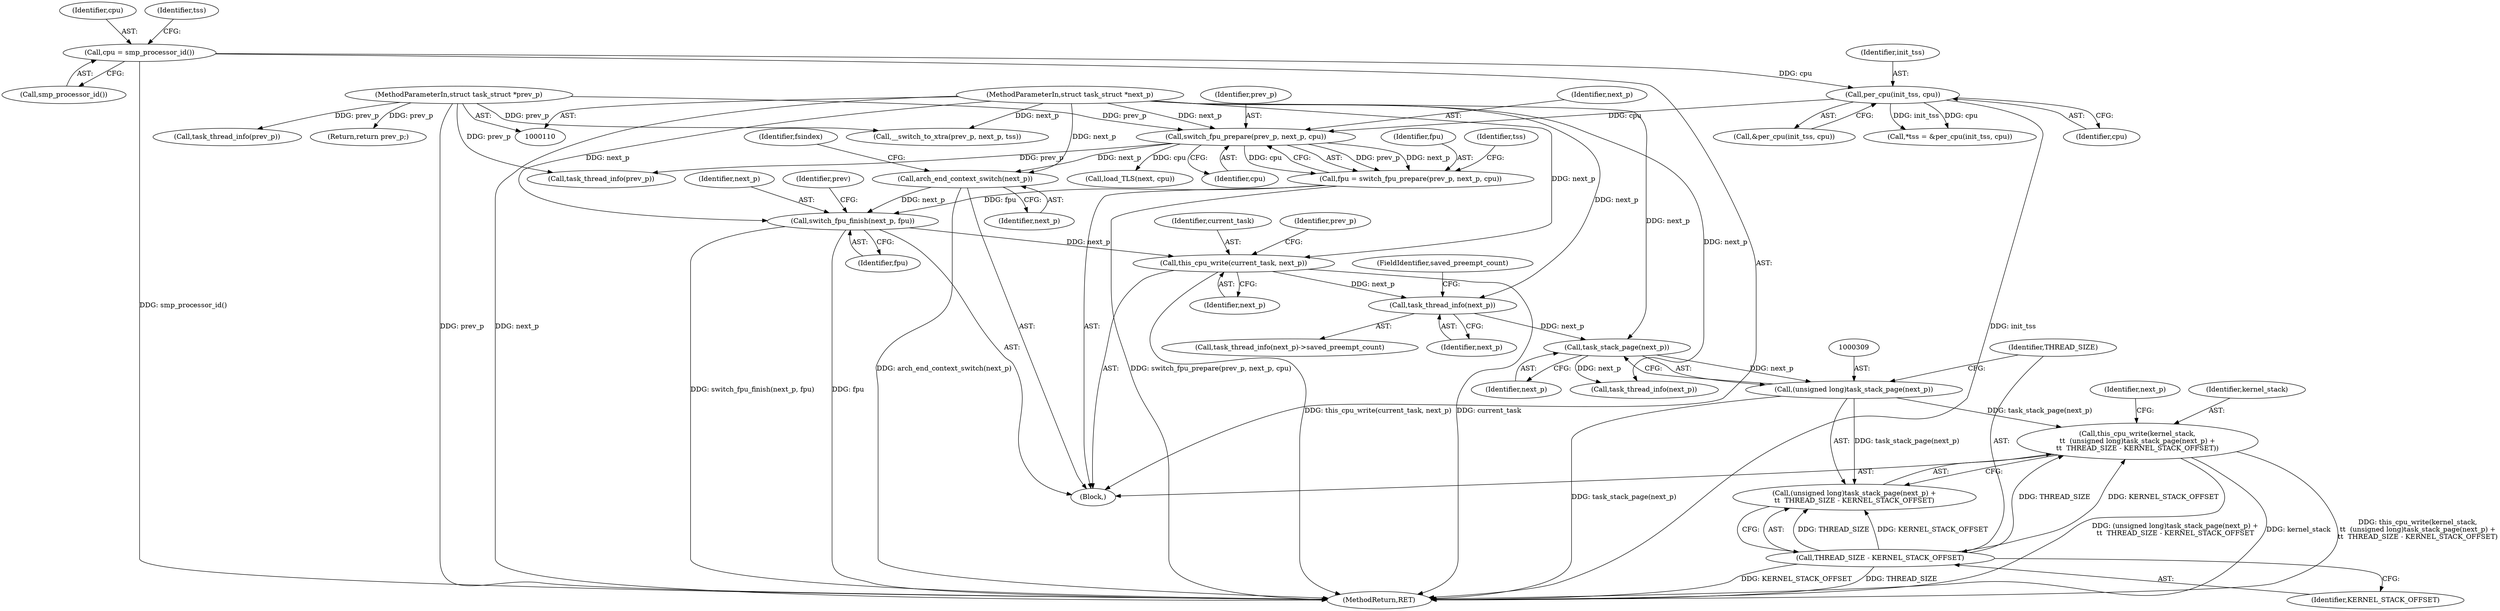 digraph "0_linux_f647d7c155f069c1a068030255c300663516420e@API" {
"1000305" [label="(Call,this_cpu_write(kernel_stack,\n\t\t  (unsigned long)task_stack_page(next_p) +\n\t\t  THREAD_SIZE - KERNEL_STACK_OFFSET))"];
"1000308" [label="(Call,(unsigned long)task_stack_page(next_p))"];
"1000310" [label="(Call,task_stack_page(next_p))"];
"1000302" [label="(Call,task_thread_info(next_p))"];
"1000289" [label="(Call,this_cpu_write(current_task, next_p))"];
"1000275" [label="(Call,switch_fpu_finish(next_p, fpu))"];
"1000198" [label="(Call,arch_end_context_switch(next_p))"];
"1000144" [label="(Call,switch_fpu_prepare(prev_p, next_p, cpu))"];
"1000111" [label="(MethodParameterIn,struct task_struct *prev_p)"];
"1000112" [label="(MethodParameterIn,struct task_struct *next_p)"];
"1000136" [label="(Call,per_cpu(init_tss, cpu))"];
"1000129" [label="(Call,cpu = smp_processor_id())"];
"1000142" [label="(Call,fpu = switch_fpu_prepare(prev_p, next_p, cpu))"];
"1000312" [label="(Call,THREAD_SIZE - KERNEL_STACK_OFFSET)"];
"1000145" [label="(Identifier,prev_p)"];
"1000149" [label="(Identifier,tss)"];
"1000146" [label="(Identifier,next_p)"];
"1000321" [label="(Identifier,next_p)"];
"1000280" [label="(Identifier,prev)"];
"1000142" [label="(Call,fpu = switch_fpu_prepare(prev_p, next_p, cpu))"];
"1000294" [label="(Call,task_thread_info(prev_p))"];
"1000203" [label="(Identifier,fsindex)"];
"1000306" [label="(Identifier,kernel_stack)"];
"1000291" [label="(Identifier,next_p)"];
"1000137" [label="(Identifier,init_tss)"];
"1000130" [label="(Identifier,cpu)"];
"1000111" [label="(MethodParameterIn,struct task_struct *prev_p)"];
"1000305" [label="(Call,this_cpu_write(kernel_stack,\n\t\t  (unsigned long)task_stack_page(next_p) +\n\t\t  THREAD_SIZE - KERNEL_STACK_OFFSET))"];
"1000330" [label="(Call,__switch_to_xtra(prev_p, next_p, tss))"];
"1000301" [label="(Call,task_thread_info(next_p)->saved_preempt_count)"];
"1000144" [label="(Call,switch_fpu_prepare(prev_p, next_p, cpu))"];
"1000112" [label="(MethodParameterIn,struct task_struct *next_p)"];
"1000312" [label="(Call,THREAD_SIZE - KERNEL_STACK_OFFSET)"];
"1000304" [label="(FieldIdentifier,saved_preempt_count)"];
"1000276" [label="(Identifier,next_p)"];
"1000113" [label="(Block,)"];
"1000289" [label="(Call,this_cpu_write(current_task, next_p))"];
"1000290" [label="(Identifier,current_task)"];
"1000135" [label="(Call,&per_cpu(init_tss, cpu))"];
"1000313" [label="(Identifier,THREAD_SIZE)"];
"1000303" [label="(Identifier,next_p)"];
"1000277" [label="(Identifier,fpu)"];
"1000311" [label="(Identifier,next_p)"];
"1000336" [label="(MethodReturn,RET)"];
"1000326" [label="(Call,task_thread_info(prev_p))"];
"1000310" [label="(Call,task_stack_page(next_p))"];
"1000199" [label="(Identifier,next_p)"];
"1000334" [label="(Return,return prev_p;)"];
"1000195" [label="(Call,load_TLS(next, cpu))"];
"1000136" [label="(Call,per_cpu(init_tss, cpu))"];
"1000143" [label="(Identifier,fpu)"];
"1000275" [label="(Call,switch_fpu_finish(next_p, fpu))"];
"1000314" [label="(Identifier,KERNEL_STACK_OFFSET)"];
"1000131" [label="(Call,smp_processor_id())"];
"1000295" [label="(Identifier,prev_p)"];
"1000133" [label="(Call,*tss = &per_cpu(init_tss, cpu))"];
"1000302" [label="(Call,task_thread_info(next_p))"];
"1000307" [label="(Call,(unsigned long)task_stack_page(next_p) +\n\t\t  THREAD_SIZE - KERNEL_STACK_OFFSET)"];
"1000134" [label="(Identifier,tss)"];
"1000198" [label="(Call,arch_end_context_switch(next_p))"];
"1000138" [label="(Identifier,cpu)"];
"1000308" [label="(Call,(unsigned long)task_stack_page(next_p))"];
"1000320" [label="(Call,task_thread_info(next_p))"];
"1000147" [label="(Identifier,cpu)"];
"1000129" [label="(Call,cpu = smp_processor_id())"];
"1000305" -> "1000113"  [label="AST: "];
"1000305" -> "1000307"  [label="CFG: "];
"1000306" -> "1000305"  [label="AST: "];
"1000307" -> "1000305"  [label="AST: "];
"1000321" -> "1000305"  [label="CFG: "];
"1000305" -> "1000336"  [label="DDG: this_cpu_write(kernel_stack,\n\t\t  (unsigned long)task_stack_page(next_p) +\n\t\t  THREAD_SIZE - KERNEL_STACK_OFFSET)"];
"1000305" -> "1000336"  [label="DDG: (unsigned long)task_stack_page(next_p) +\n\t\t  THREAD_SIZE - KERNEL_STACK_OFFSET"];
"1000305" -> "1000336"  [label="DDG: kernel_stack"];
"1000308" -> "1000305"  [label="DDG: task_stack_page(next_p)"];
"1000312" -> "1000305"  [label="DDG: THREAD_SIZE"];
"1000312" -> "1000305"  [label="DDG: KERNEL_STACK_OFFSET"];
"1000308" -> "1000307"  [label="AST: "];
"1000308" -> "1000310"  [label="CFG: "];
"1000309" -> "1000308"  [label="AST: "];
"1000310" -> "1000308"  [label="AST: "];
"1000313" -> "1000308"  [label="CFG: "];
"1000308" -> "1000336"  [label="DDG: task_stack_page(next_p)"];
"1000308" -> "1000307"  [label="DDG: task_stack_page(next_p)"];
"1000310" -> "1000308"  [label="DDG: next_p"];
"1000310" -> "1000311"  [label="CFG: "];
"1000311" -> "1000310"  [label="AST: "];
"1000302" -> "1000310"  [label="DDG: next_p"];
"1000112" -> "1000310"  [label="DDG: next_p"];
"1000310" -> "1000320"  [label="DDG: next_p"];
"1000302" -> "1000301"  [label="AST: "];
"1000302" -> "1000303"  [label="CFG: "];
"1000303" -> "1000302"  [label="AST: "];
"1000304" -> "1000302"  [label="CFG: "];
"1000289" -> "1000302"  [label="DDG: next_p"];
"1000112" -> "1000302"  [label="DDG: next_p"];
"1000289" -> "1000113"  [label="AST: "];
"1000289" -> "1000291"  [label="CFG: "];
"1000290" -> "1000289"  [label="AST: "];
"1000291" -> "1000289"  [label="AST: "];
"1000295" -> "1000289"  [label="CFG: "];
"1000289" -> "1000336"  [label="DDG: current_task"];
"1000289" -> "1000336"  [label="DDG: this_cpu_write(current_task, next_p)"];
"1000275" -> "1000289"  [label="DDG: next_p"];
"1000112" -> "1000289"  [label="DDG: next_p"];
"1000275" -> "1000113"  [label="AST: "];
"1000275" -> "1000277"  [label="CFG: "];
"1000276" -> "1000275"  [label="AST: "];
"1000277" -> "1000275"  [label="AST: "];
"1000280" -> "1000275"  [label="CFG: "];
"1000275" -> "1000336"  [label="DDG: switch_fpu_finish(next_p, fpu)"];
"1000275" -> "1000336"  [label="DDG: fpu"];
"1000198" -> "1000275"  [label="DDG: next_p"];
"1000112" -> "1000275"  [label="DDG: next_p"];
"1000142" -> "1000275"  [label="DDG: fpu"];
"1000198" -> "1000113"  [label="AST: "];
"1000198" -> "1000199"  [label="CFG: "];
"1000199" -> "1000198"  [label="AST: "];
"1000203" -> "1000198"  [label="CFG: "];
"1000198" -> "1000336"  [label="DDG: arch_end_context_switch(next_p)"];
"1000144" -> "1000198"  [label="DDG: next_p"];
"1000112" -> "1000198"  [label="DDG: next_p"];
"1000144" -> "1000142"  [label="AST: "];
"1000144" -> "1000147"  [label="CFG: "];
"1000145" -> "1000144"  [label="AST: "];
"1000146" -> "1000144"  [label="AST: "];
"1000147" -> "1000144"  [label="AST: "];
"1000142" -> "1000144"  [label="CFG: "];
"1000144" -> "1000142"  [label="DDG: prev_p"];
"1000144" -> "1000142"  [label="DDG: next_p"];
"1000144" -> "1000142"  [label="DDG: cpu"];
"1000111" -> "1000144"  [label="DDG: prev_p"];
"1000112" -> "1000144"  [label="DDG: next_p"];
"1000136" -> "1000144"  [label="DDG: cpu"];
"1000144" -> "1000195"  [label="DDG: cpu"];
"1000144" -> "1000294"  [label="DDG: prev_p"];
"1000111" -> "1000110"  [label="AST: "];
"1000111" -> "1000336"  [label="DDG: prev_p"];
"1000111" -> "1000294"  [label="DDG: prev_p"];
"1000111" -> "1000326"  [label="DDG: prev_p"];
"1000111" -> "1000330"  [label="DDG: prev_p"];
"1000111" -> "1000334"  [label="DDG: prev_p"];
"1000112" -> "1000110"  [label="AST: "];
"1000112" -> "1000336"  [label="DDG: next_p"];
"1000112" -> "1000320"  [label="DDG: next_p"];
"1000112" -> "1000330"  [label="DDG: next_p"];
"1000136" -> "1000135"  [label="AST: "];
"1000136" -> "1000138"  [label="CFG: "];
"1000137" -> "1000136"  [label="AST: "];
"1000138" -> "1000136"  [label="AST: "];
"1000135" -> "1000136"  [label="CFG: "];
"1000136" -> "1000336"  [label="DDG: init_tss"];
"1000136" -> "1000133"  [label="DDG: init_tss"];
"1000136" -> "1000133"  [label="DDG: cpu"];
"1000129" -> "1000136"  [label="DDG: cpu"];
"1000129" -> "1000113"  [label="AST: "];
"1000129" -> "1000131"  [label="CFG: "];
"1000130" -> "1000129"  [label="AST: "];
"1000131" -> "1000129"  [label="AST: "];
"1000134" -> "1000129"  [label="CFG: "];
"1000129" -> "1000336"  [label="DDG: smp_processor_id()"];
"1000142" -> "1000113"  [label="AST: "];
"1000143" -> "1000142"  [label="AST: "];
"1000149" -> "1000142"  [label="CFG: "];
"1000142" -> "1000336"  [label="DDG: switch_fpu_prepare(prev_p, next_p, cpu)"];
"1000312" -> "1000307"  [label="AST: "];
"1000312" -> "1000314"  [label="CFG: "];
"1000313" -> "1000312"  [label="AST: "];
"1000314" -> "1000312"  [label="AST: "];
"1000307" -> "1000312"  [label="CFG: "];
"1000312" -> "1000336"  [label="DDG: THREAD_SIZE"];
"1000312" -> "1000336"  [label="DDG: KERNEL_STACK_OFFSET"];
"1000312" -> "1000307"  [label="DDG: THREAD_SIZE"];
"1000312" -> "1000307"  [label="DDG: KERNEL_STACK_OFFSET"];
}
